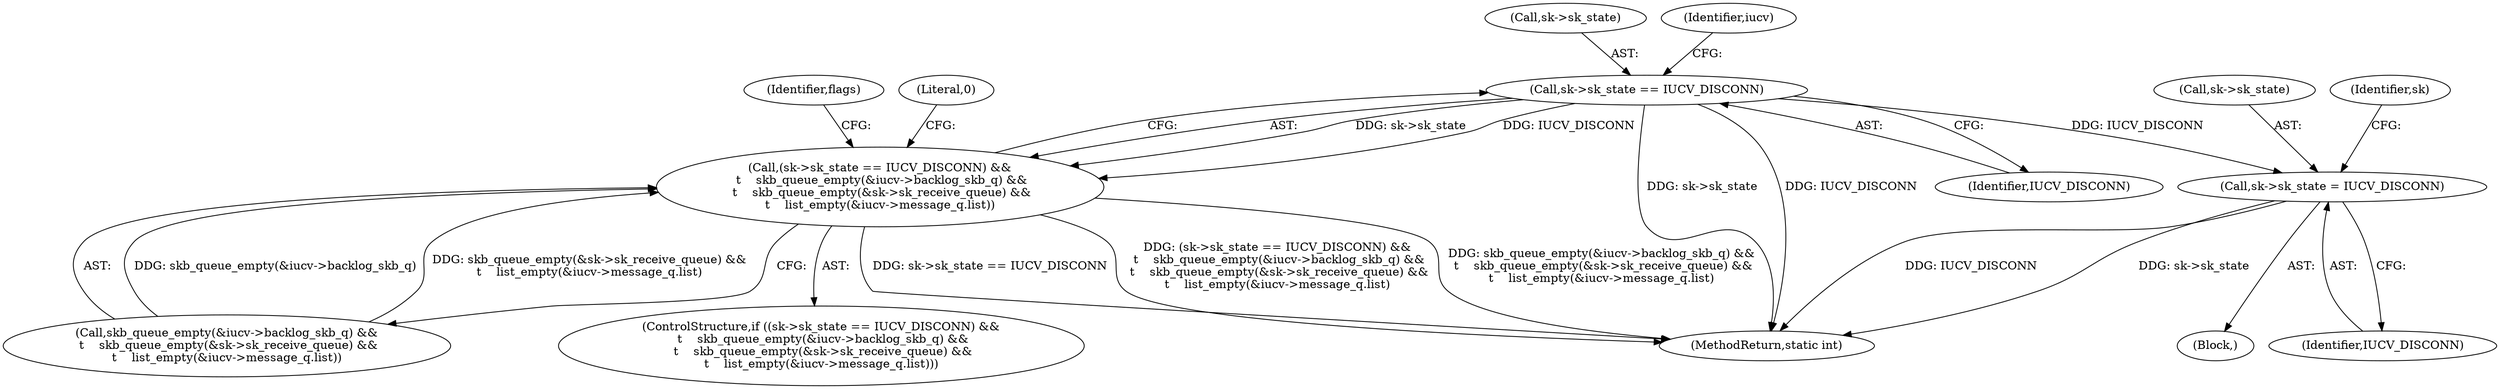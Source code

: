 digraph "0_linux_a5598bd9c087dc0efc250a5221e5d0e6f584ee88@pointer" {
"1000149" [label="(Call,sk->sk_state == IUCV_DISCONN)"];
"1000148" [label="(Call,(sk->sk_state == IUCV_DISCONN) &&\n \t    skb_queue_empty(&iucv->backlog_skb_q) &&\n \t    skb_queue_empty(&sk->sk_receive_queue) &&\n\t    list_empty(&iucv->message_q.list))"];
"1000430" [label="(Call,sk->sk_state = IUCV_DISCONN)"];
"1000430" [label="(Call,sk->sk_state = IUCV_DISCONN)"];
"1000148" [label="(Call,(sk->sk_state == IUCV_DISCONN) &&\n \t    skb_queue_empty(&iucv->backlog_skb_q) &&\n \t    skb_queue_empty(&sk->sk_receive_queue) &&\n\t    list_empty(&iucv->message_q.list))"];
"1000154" [label="(Call,skb_queue_empty(&iucv->backlog_skb_q) &&\n \t    skb_queue_empty(&sk->sk_receive_queue) &&\n\t    list_empty(&iucv->message_q.list))"];
"1000177" [label="(Identifier,flags)"];
"1000149" [label="(Call,sk->sk_state == IUCV_DISCONN)"];
"1000150" [label="(Call,sk->sk_state)"];
"1000460" [label="(MethodReturn,static int)"];
"1000431" [label="(Call,sk->sk_state)"];
"1000429" [label="(Block,)"];
"1000434" [label="(Identifier,IUCV_DISCONN)"];
"1000153" [label="(Identifier,IUCV_DISCONN)"];
"1000147" [label="(ControlStructure,if ((sk->sk_state == IUCV_DISCONN) &&\n \t    skb_queue_empty(&iucv->backlog_skb_q) &&\n \t    skb_queue_empty(&sk->sk_receive_queue) &&\n\t    list_empty(&iucv->message_q.list)))"];
"1000174" [label="(Literal,0)"];
"1000158" [label="(Identifier,iucv)"];
"1000436" [label="(Identifier,sk)"];
"1000149" -> "1000148"  [label="AST: "];
"1000149" -> "1000153"  [label="CFG: "];
"1000150" -> "1000149"  [label="AST: "];
"1000153" -> "1000149"  [label="AST: "];
"1000158" -> "1000149"  [label="CFG: "];
"1000148" -> "1000149"  [label="CFG: "];
"1000149" -> "1000460"  [label="DDG: IUCV_DISCONN"];
"1000149" -> "1000460"  [label="DDG: sk->sk_state"];
"1000149" -> "1000148"  [label="DDG: sk->sk_state"];
"1000149" -> "1000148"  [label="DDG: IUCV_DISCONN"];
"1000149" -> "1000430"  [label="DDG: IUCV_DISCONN"];
"1000148" -> "1000147"  [label="AST: "];
"1000148" -> "1000154"  [label="CFG: "];
"1000154" -> "1000148"  [label="AST: "];
"1000174" -> "1000148"  [label="CFG: "];
"1000177" -> "1000148"  [label="CFG: "];
"1000148" -> "1000460"  [label="DDG: sk->sk_state == IUCV_DISCONN"];
"1000148" -> "1000460"  [label="DDG: (sk->sk_state == IUCV_DISCONN) &&\n \t    skb_queue_empty(&iucv->backlog_skb_q) &&\n \t    skb_queue_empty(&sk->sk_receive_queue) &&\n\t    list_empty(&iucv->message_q.list)"];
"1000148" -> "1000460"  [label="DDG: skb_queue_empty(&iucv->backlog_skb_q) &&\n \t    skb_queue_empty(&sk->sk_receive_queue) &&\n\t    list_empty(&iucv->message_q.list)"];
"1000154" -> "1000148"  [label="DDG: skb_queue_empty(&iucv->backlog_skb_q)"];
"1000154" -> "1000148"  [label="DDG: skb_queue_empty(&sk->sk_receive_queue) &&\n\t    list_empty(&iucv->message_q.list)"];
"1000430" -> "1000429"  [label="AST: "];
"1000430" -> "1000434"  [label="CFG: "];
"1000431" -> "1000430"  [label="AST: "];
"1000434" -> "1000430"  [label="AST: "];
"1000436" -> "1000430"  [label="CFG: "];
"1000430" -> "1000460"  [label="DDG: IUCV_DISCONN"];
"1000430" -> "1000460"  [label="DDG: sk->sk_state"];
}

